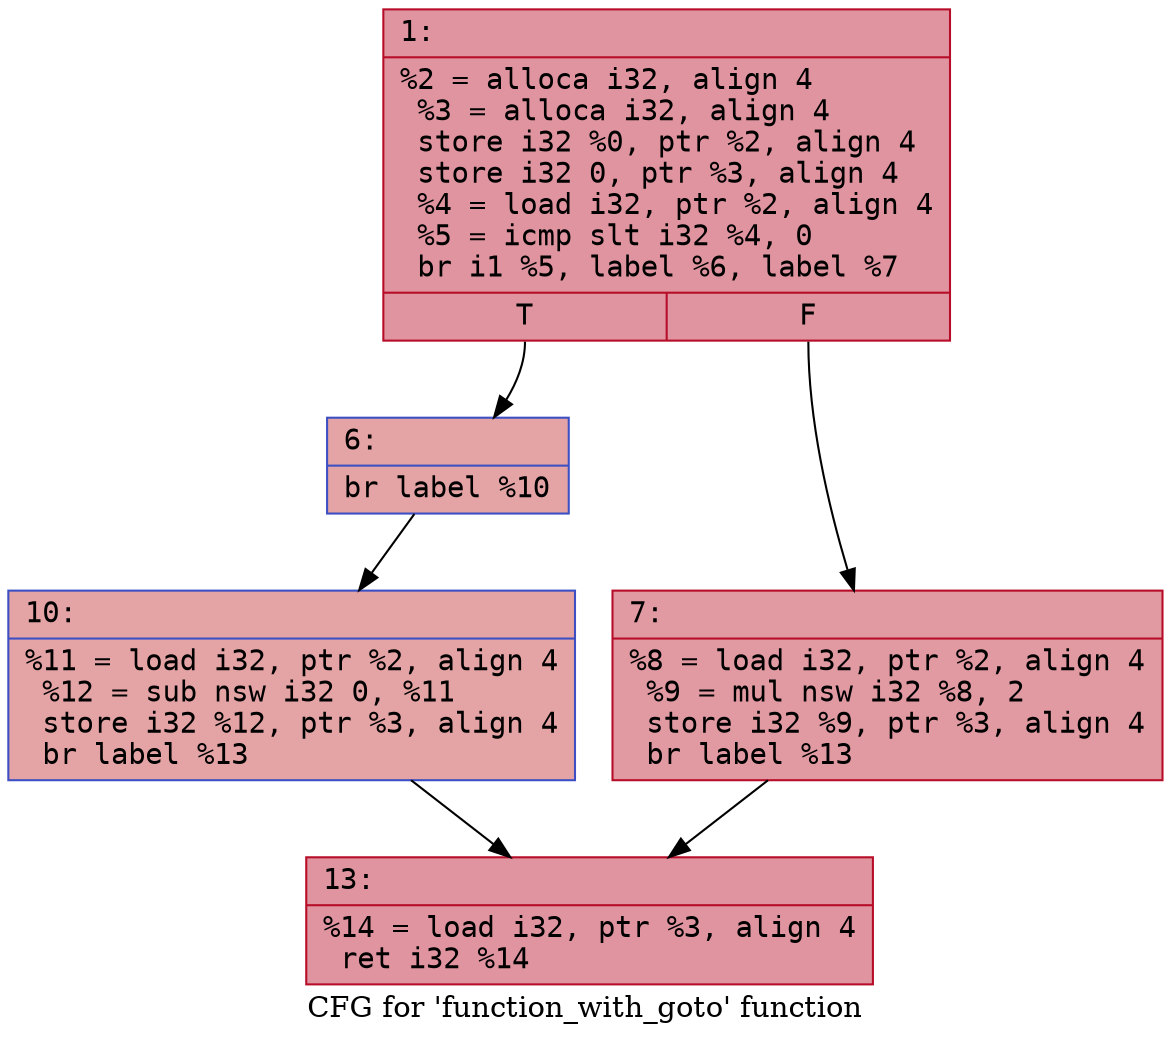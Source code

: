 digraph "CFG for 'function_with_goto' function" {
	label="CFG for 'function_with_goto' function";

	Node0x622387ed4c90 [shape=record,color="#b70d28ff", style=filled, fillcolor="#b70d2870" fontname="Courier",label="{1:\l|  %2 = alloca i32, align 4\l  %3 = alloca i32, align 4\l  store i32 %0, ptr %2, align 4\l  store i32 0, ptr %3, align 4\l  %4 = load i32, ptr %2, align 4\l  %5 = icmp slt i32 %4, 0\l  br i1 %5, label %6, label %7\l|{<s0>T|<s1>F}}"];
	Node0x622387ed4c90:s0 -> Node0x622387f36260;
	Node0x622387ed4c90:s1 -> Node0x622387f38ff0;
	Node0x622387f36260 [shape=record,color="#3d50c3ff", style=filled, fillcolor="#c32e3170" fontname="Courier",label="{6:\l|  br label %10\l}"];
	Node0x622387f36260 -> Node0x622387f39140;
	Node0x622387f38ff0 [shape=record,color="#b70d28ff", style=filled, fillcolor="#bb1b2c70" fontname="Courier",label="{7:\l|  %8 = load i32, ptr %2, align 4\l  %9 = mul nsw i32 %8, 2\l  store i32 %9, ptr %3, align 4\l  br label %13\l}"];
	Node0x622387f38ff0 -> Node0x622387f39970;
	Node0x622387f39140 [shape=record,color="#3d50c3ff", style=filled, fillcolor="#c32e3170" fontname="Courier",label="{10:\l|  %11 = load i32, ptr %2, align 4\l  %12 = sub nsw i32 0, %11\l  store i32 %12, ptr %3, align 4\l  br label %13\l}"];
	Node0x622387f39140 -> Node0x622387f39970;
	Node0x622387f39970 [shape=record,color="#b70d28ff", style=filled, fillcolor="#b70d2870" fontname="Courier",label="{13:\l|  %14 = load i32, ptr %3, align 4\l  ret i32 %14\l}"];
}
